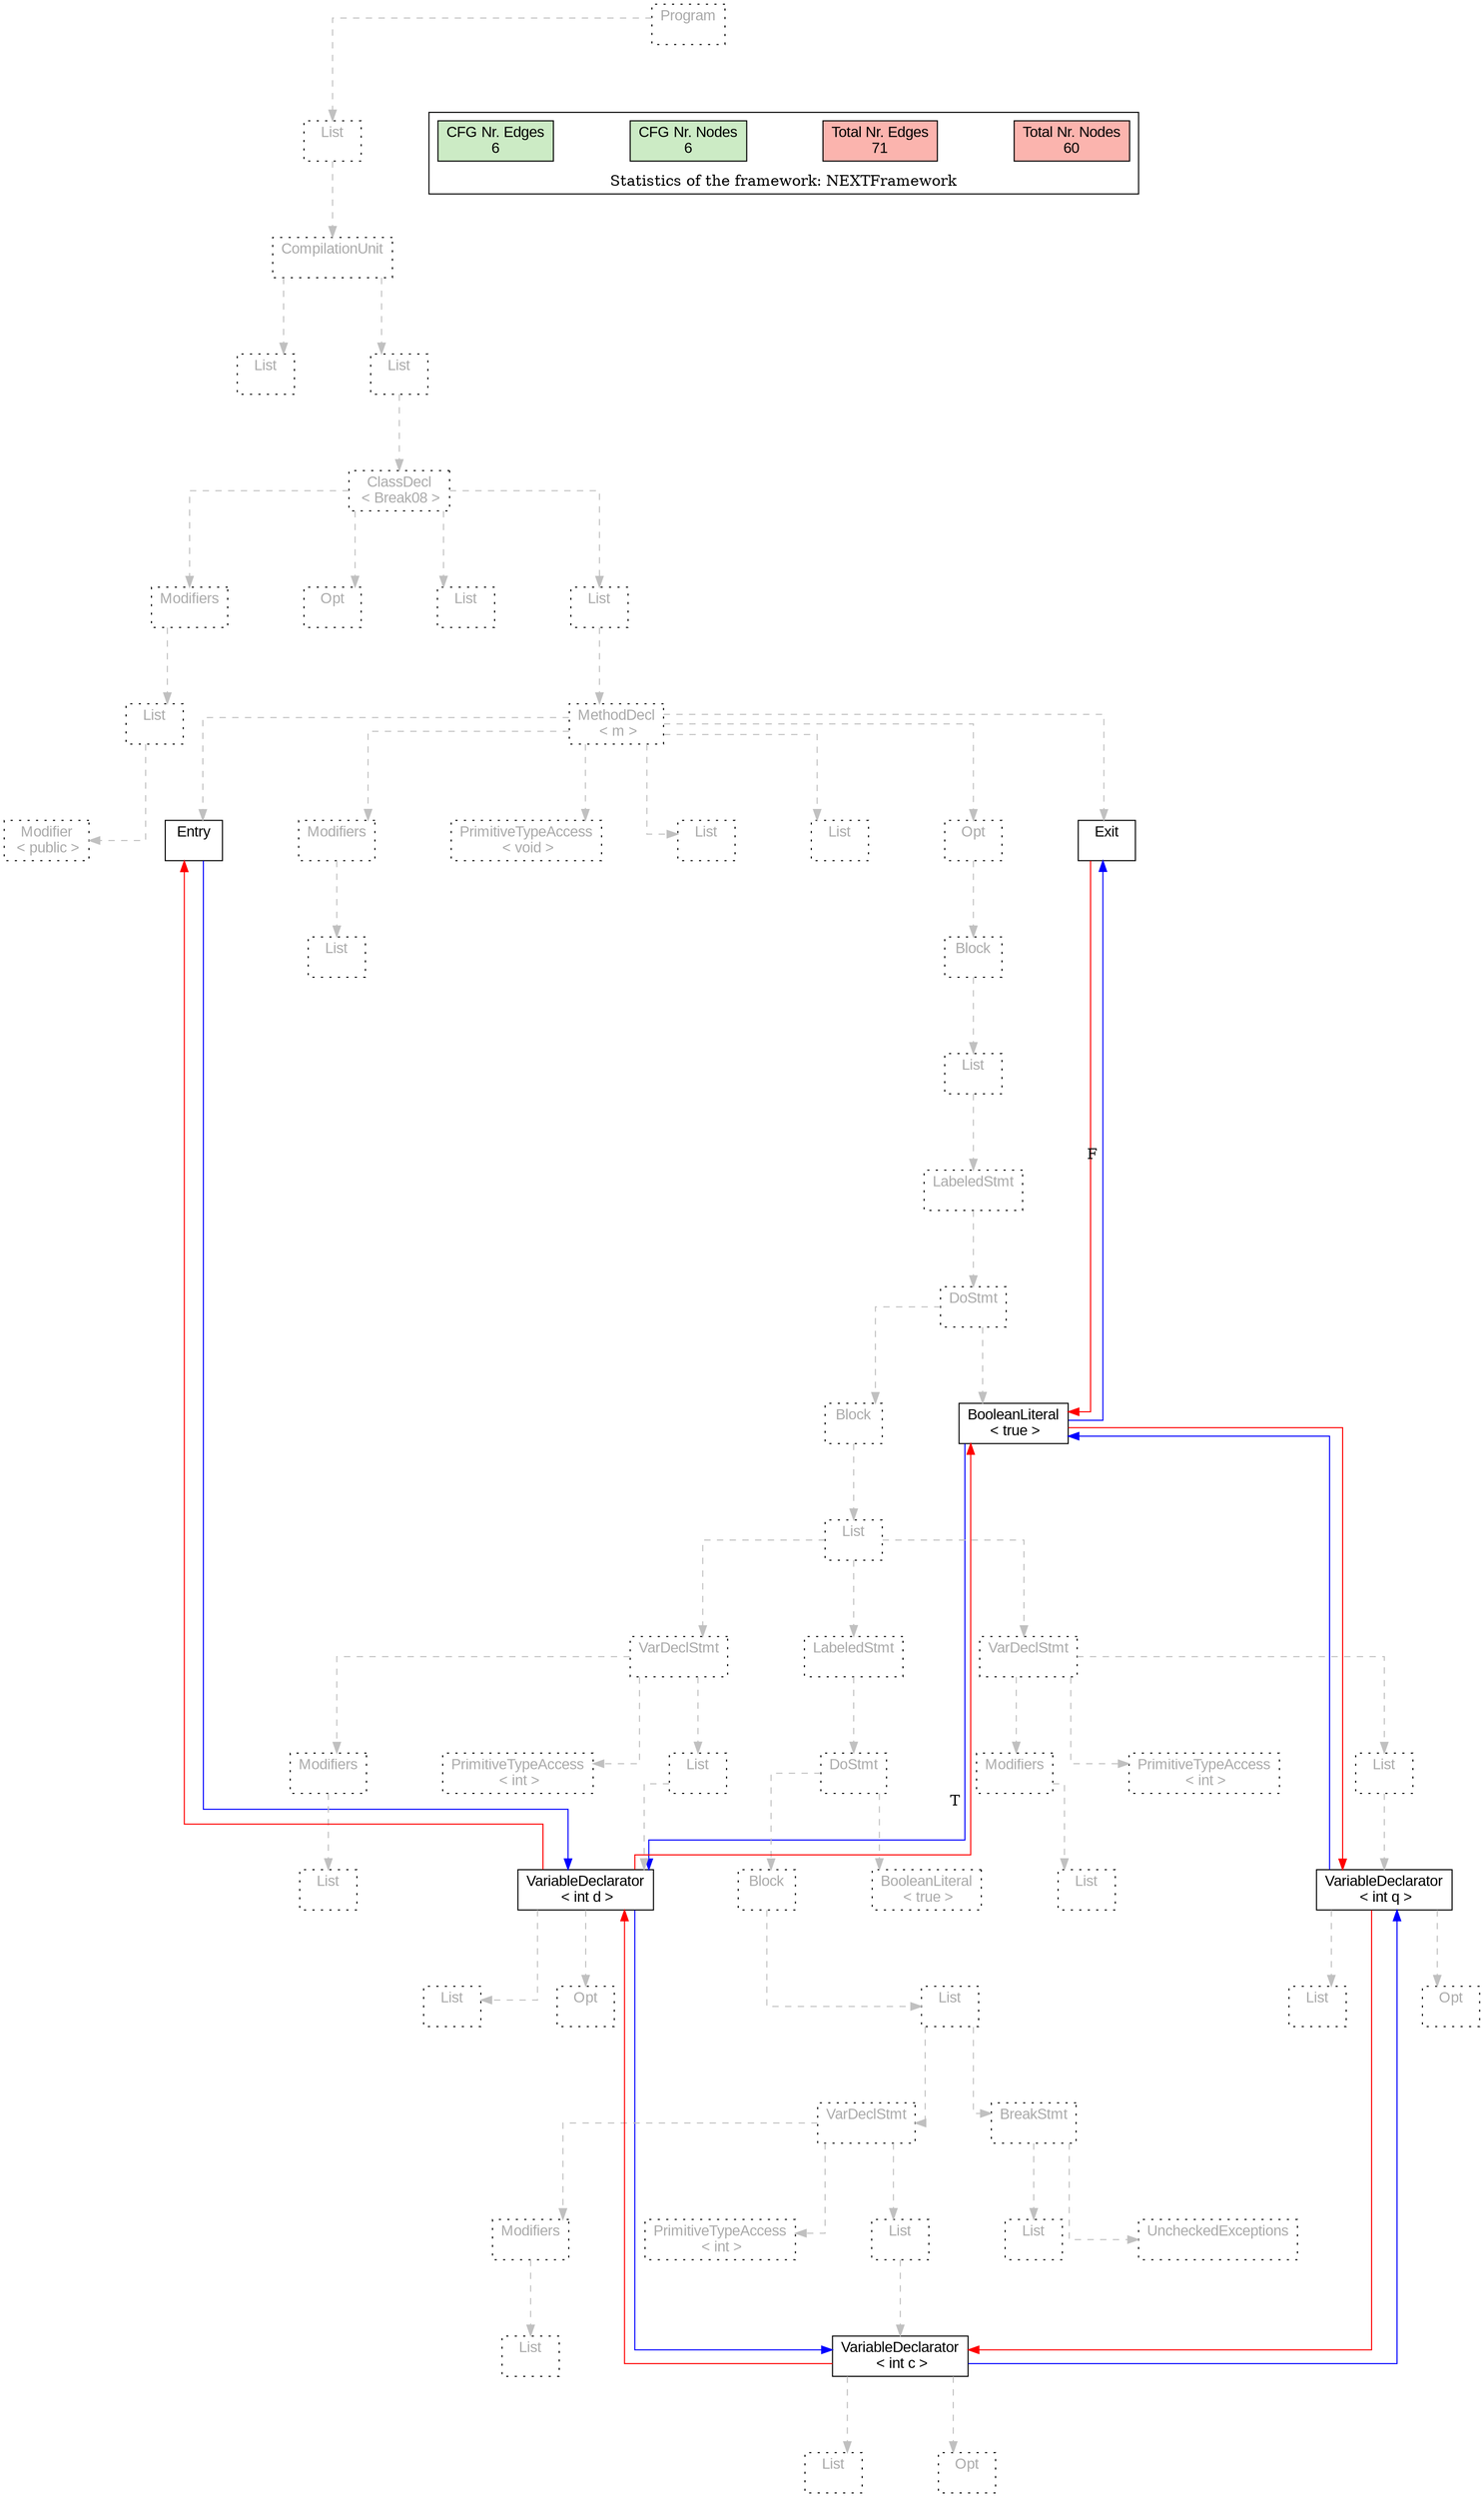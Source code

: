 digraph G {
graph [splines=ortho, nodesep="1", ranksep="1"]
node [shape=rect, fontname=Arial];
{ rank = same; "Program[0]"}
{ rank = same; "List[1]"}
{ rank = same; "CompilationUnit[2]"}
{ rank = same; "List[3]"; "List[4]"}
{ rank = same; "ClassDecl[5]"}
{ rank = same; "Modifiers[6]"; "Opt[9]"; "List[10]"; "List[11]"}
{ rank = same; "List[7]"; "MethodDecl[12]"}
{ rank = same; "Modifier[8]"; "Entry[13]"; "Modifiers[14]"; "PrimitiveTypeAccess[16]"; "List[17]"; "List[18]"; "Opt[19]"; "Exit[20]"}
{ rank = same; "List[15]"; "Block[20]"}
{ rank = same; "List[21]"}
{ rank = same; "LabeledStmt[22]"}
{ rank = same; "DoStmt[23]"}
{ rank = same; "Block[24]"; "BooleanLiteral[58]"}
{ rank = same; "List[25]"}
{ rank = same; "VarDeclStmt[26]"; "LabeledStmt[34]"; "VarDeclStmt[50]"}
{ rank = same; "Modifiers[27]"; "PrimitiveTypeAccess[29]"; "List[30]"; "DoStmt[35]"; "Modifiers[51]"; "PrimitiveTypeAccess[53]"; "List[54]"}
{ rank = same; "List[28]"; "VariableDeclarator[31]"; "Block[36]"; "BooleanLiteral[49]"; "List[52]"; "VariableDeclarator[55]"}
{ rank = same; "List[32]"; "Opt[33]"; "List[37]"; "List[56]"; "Opt[57]"}
{ rank = same; "VarDeclStmt[38]"; "BreakStmt[46]"}
{ rank = same; "Modifiers[39]"; "PrimitiveTypeAccess[41]"; "List[42]"; "List[48]"; "UncheckedExceptions[47]"}
{ rank = same; "List[40]"; "VariableDeclarator[43]"}
{ rank = same; "List[44]"; "Opt[45]"}
"Program[0]" [label="Program\n ", style= dotted   fillcolor="#eeeeee" fontcolor="#aaaaaa"  ]
"List[1]" [label="List\n ", style= dotted   fillcolor="#eeeeee" fontcolor="#aaaaaa"  ]
"CompilationUnit[2]" [label="CompilationUnit\n ", style= dotted   fillcolor="#eeeeee" fontcolor="#aaaaaa"  ]
"List[3]" [label="List\n ", style= dotted   fillcolor="#eeeeee" fontcolor="#aaaaaa"  ]
"List[4]" [label="List\n ", style= dotted   fillcolor="#eeeeee" fontcolor="#aaaaaa"  ]
"ClassDecl[5]" [label="ClassDecl\n < Break08 >", style= dotted   fillcolor="#eeeeee" fontcolor="#aaaaaa"  ]
"Modifiers[6]" [label="Modifiers\n ", style= dotted   fillcolor="#eeeeee" fontcolor="#aaaaaa"  ]
"List[7]" [label="List\n ", style= dotted   fillcolor="#eeeeee" fontcolor="#aaaaaa"  ]
"Modifier[8]" [label="Modifier\n < public >", style= dotted   fillcolor="#eeeeee" fontcolor="#aaaaaa"  ]
"Opt[9]" [label="Opt\n ", style= dotted   fillcolor="#eeeeee" fontcolor="#aaaaaa"  ]
"List[10]" [label="List\n ", style= dotted   fillcolor="#eeeeee" fontcolor="#aaaaaa"  ]
"List[11]" [label="List\n ", style= dotted   fillcolor="#eeeeee" fontcolor="#aaaaaa"  ]
"MethodDecl[12]" [label="MethodDecl\n < m >", style= dotted   fillcolor="#eeeeee" fontcolor="#aaaaaa"  ]
"Entry[13]" [label="Entry\n ", fillcolor=white   style=filled  ]
"Modifiers[14]" [label="Modifiers\n ", style= dotted   fillcolor="#eeeeee" fontcolor="#aaaaaa"  ]
"List[15]" [label="List\n ", style= dotted   fillcolor="#eeeeee" fontcolor="#aaaaaa"  ]
"PrimitiveTypeAccess[16]" [label="PrimitiveTypeAccess\n < void >", style= dotted   fillcolor="#eeeeee" fontcolor="#aaaaaa"  ]
"List[17]" [label="List\n ", style= dotted   fillcolor="#eeeeee" fontcolor="#aaaaaa"  ]
"List[18]" [label="List\n ", style= dotted   fillcolor="#eeeeee" fontcolor="#aaaaaa"  ]
"Opt[19]" [label="Opt\n ", style= dotted   fillcolor="#eeeeee" fontcolor="#aaaaaa"  ]
"Block[20]" [label="Block\n ", style= dotted   fillcolor="#eeeeee" fontcolor="#aaaaaa"  ]
"List[21]" [label="List\n ", style= dotted   fillcolor="#eeeeee" fontcolor="#aaaaaa"  ]
"LabeledStmt[22]" [label="LabeledStmt\n ", style= dotted   fillcolor="#eeeeee" fontcolor="#aaaaaa"  ]
"DoStmt[23]" [label="DoStmt\n ", style= dotted   fillcolor="#eeeeee" fontcolor="#aaaaaa"  ]
"Block[24]" [label="Block\n ", style= dotted   fillcolor="#eeeeee" fontcolor="#aaaaaa"  ]
"List[25]" [label="List\n ", style= dotted   fillcolor="#eeeeee" fontcolor="#aaaaaa"  ]
"VarDeclStmt[26]" [label="VarDeclStmt\n ", style= dotted   fillcolor="#eeeeee" fontcolor="#aaaaaa"  ]
"Modifiers[27]" [label="Modifiers\n ", style= dotted   fillcolor="#eeeeee" fontcolor="#aaaaaa"  ]
"List[28]" [label="List\n ", style= dotted   fillcolor="#eeeeee" fontcolor="#aaaaaa"  ]
"PrimitiveTypeAccess[29]" [label="PrimitiveTypeAccess\n < int >", style= dotted   fillcolor="#eeeeee" fontcolor="#aaaaaa"  ]
"List[30]" [label="List\n ", style= dotted   fillcolor="#eeeeee" fontcolor="#aaaaaa"  ]
"VariableDeclarator[31]" [label="VariableDeclarator\n < int d >", fillcolor=white   style=filled  ]
"List[32]" [label="List\n ", style= dotted   fillcolor="#eeeeee" fontcolor="#aaaaaa"  ]
"Opt[33]" [label="Opt\n ", style= dotted   fillcolor="#eeeeee" fontcolor="#aaaaaa"  ]
"LabeledStmt[34]" [label="LabeledStmt\n ", style= dotted   fillcolor="#eeeeee" fontcolor="#aaaaaa"  ]
"DoStmt[35]" [label="DoStmt\n ", style= dotted   fillcolor="#eeeeee" fontcolor="#aaaaaa"  ]
"Block[36]" [label="Block\n ", style= dotted   fillcolor="#eeeeee" fontcolor="#aaaaaa"  ]
"List[37]" [label="List\n ", style= dotted   fillcolor="#eeeeee" fontcolor="#aaaaaa"  ]
"VarDeclStmt[38]" [label="VarDeclStmt\n ", style= dotted   fillcolor="#eeeeee" fontcolor="#aaaaaa"  ]
"Modifiers[39]" [label="Modifiers\n ", style= dotted   fillcolor="#eeeeee" fontcolor="#aaaaaa"  ]
"List[40]" [label="List\n ", style= dotted   fillcolor="#eeeeee" fontcolor="#aaaaaa"  ]
"PrimitiveTypeAccess[41]" [label="PrimitiveTypeAccess\n < int >", style= dotted   fillcolor="#eeeeee" fontcolor="#aaaaaa"  ]
"List[42]" [label="List\n ", style= dotted   fillcolor="#eeeeee" fontcolor="#aaaaaa"  ]
"VariableDeclarator[43]" [label="VariableDeclarator\n < int c >", fillcolor=white   style=filled  ]
"List[44]" [label="List\n ", style= dotted   fillcolor="#eeeeee" fontcolor="#aaaaaa"  ]
"Opt[45]" [label="Opt\n ", style= dotted   fillcolor="#eeeeee" fontcolor="#aaaaaa"  ]
"BreakStmt[46]" [label="BreakStmt\n ", style= dotted   fillcolor="#eeeeee" fontcolor="#aaaaaa"  ]
"List[48]" [label="List\n ", style= dotted   fillcolor="#eeeeee" fontcolor="#aaaaaa"  ]
"UncheckedExceptions[47]" [label="UncheckedExceptions\n ", style= dotted   fillcolor="#eeeeee" fontcolor="#aaaaaa"  ]
"BooleanLiteral[49]" [label="BooleanLiteral\n < true >", style= dotted   fillcolor="#eeeeee" fontcolor="#aaaaaa"  ]
"VarDeclStmt[50]" [label="VarDeclStmt\n ", style= dotted   fillcolor="#eeeeee" fontcolor="#aaaaaa"  ]
"Modifiers[51]" [label="Modifiers\n ", style= dotted   fillcolor="#eeeeee" fontcolor="#aaaaaa"  ]
"List[52]" [label="List\n ", style= dotted   fillcolor="#eeeeee" fontcolor="#aaaaaa"  ]
"PrimitiveTypeAccess[53]" [label="PrimitiveTypeAccess\n < int >", style= dotted   fillcolor="#eeeeee" fontcolor="#aaaaaa"  ]
"List[54]" [label="List\n ", style= dotted   fillcolor="#eeeeee" fontcolor="#aaaaaa"  ]
"VariableDeclarator[55]" [label="VariableDeclarator\n < int q >", fillcolor=white   style=filled  ]
"List[56]" [label="List\n ", style= dotted   fillcolor="#eeeeee" fontcolor="#aaaaaa"  ]
"Opt[57]" [label="Opt\n ", style= dotted   fillcolor="#eeeeee" fontcolor="#aaaaaa"  ]
"BooleanLiteral[58]" [label="BooleanLiteral\n < true >", fillcolor=white   style=filled  ]
"Exit[20]" [label="Exit\n ", fillcolor=white   style=filled  ]
"CompilationUnit[2]" -> "List[3]" [style=dashed, color=gray]
"List[7]" -> "Modifier[8]" [style=dashed, color=gray]
"Modifiers[6]" -> "List[7]" [style=dashed, color=gray]
"ClassDecl[5]" -> "Modifiers[6]" [style=dashed, color=gray]
"ClassDecl[5]" -> "Opt[9]" [style=dashed, color=gray]
"ClassDecl[5]" -> "List[10]" [style=dashed, color=gray]
"MethodDecl[12]" -> "Entry[13]" [style=dashed, color=gray]
"Modifiers[14]" -> "List[15]" [style=dashed, color=gray]
"MethodDecl[12]" -> "Modifiers[14]" [style=dashed, color=gray]
"MethodDecl[12]" -> "PrimitiveTypeAccess[16]" [style=dashed, color=gray]
"MethodDecl[12]" -> "List[17]" [style=dashed, color=gray]
"MethodDecl[12]" -> "List[18]" [style=dashed, color=gray]
"Modifiers[27]" -> "List[28]" [style=dashed, color=gray]
"VarDeclStmt[26]" -> "Modifiers[27]" [style=dashed, color=gray]
"VarDeclStmt[26]" -> "PrimitiveTypeAccess[29]" [style=dashed, color=gray]
"VariableDeclarator[31]" -> "List[32]" [style=dashed, color=gray]
"VariableDeclarator[31]" -> "Opt[33]" [style=dashed, color=gray]
"List[30]" -> "VariableDeclarator[31]" [style=dashed, color=gray]
"VarDeclStmt[26]" -> "List[30]" [style=dashed, color=gray]
"List[25]" -> "VarDeclStmt[26]" [style=dashed, color=gray]
"Modifiers[39]" -> "List[40]" [style=dashed, color=gray]
"VarDeclStmt[38]" -> "Modifiers[39]" [style=dashed, color=gray]
"VarDeclStmt[38]" -> "PrimitiveTypeAccess[41]" [style=dashed, color=gray]
"VariableDeclarator[43]" -> "List[44]" [style=dashed, color=gray]
"VariableDeclarator[43]" -> "Opt[45]" [style=dashed, color=gray]
"List[42]" -> "VariableDeclarator[43]" [style=dashed, color=gray]
"VarDeclStmt[38]" -> "List[42]" [style=dashed, color=gray]
"List[37]" -> "VarDeclStmt[38]" [style=dashed, color=gray]
"BreakStmt[46]" -> "List[48]" [style=dashed, color=gray]
"BreakStmt[46]" -> "UncheckedExceptions[47]" [style=dashed, color=gray]
"List[37]" -> "BreakStmt[46]" [style=dashed, color=gray]
"Block[36]" -> "List[37]" [style=dashed, color=gray]
"DoStmt[35]" -> "Block[36]" [style=dashed, color=gray]
"DoStmt[35]" -> "BooleanLiteral[49]" [style=dashed, color=gray]
"LabeledStmt[34]" -> "DoStmt[35]" [style=dashed, color=gray]
"List[25]" -> "LabeledStmt[34]" [style=dashed, color=gray]
"Modifiers[51]" -> "List[52]" [style=dashed, color=gray]
"VarDeclStmt[50]" -> "Modifiers[51]" [style=dashed, color=gray]
"VarDeclStmt[50]" -> "PrimitiveTypeAccess[53]" [style=dashed, color=gray]
"VariableDeclarator[55]" -> "List[56]" [style=dashed, color=gray]
"VariableDeclarator[55]" -> "Opt[57]" [style=dashed, color=gray]
"List[54]" -> "VariableDeclarator[55]" [style=dashed, color=gray]
"VarDeclStmt[50]" -> "List[54]" [style=dashed, color=gray]
"List[25]" -> "VarDeclStmt[50]" [style=dashed, color=gray]
"Block[24]" -> "List[25]" [style=dashed, color=gray]
"DoStmt[23]" -> "Block[24]" [style=dashed, color=gray]
"DoStmt[23]" -> "BooleanLiteral[58]" [style=dashed, color=gray]
"LabeledStmt[22]" -> "DoStmt[23]" [style=dashed, color=gray]
"List[21]" -> "LabeledStmt[22]" [style=dashed, color=gray]
"Block[20]" -> "List[21]" [style=dashed, color=gray]
"Opt[19]" -> "Block[20]" [style=dashed, color=gray]
"MethodDecl[12]" -> "Opt[19]" [style=dashed, color=gray]
"MethodDecl[12]" -> "Exit[20]" [style=dashed, color=gray]
"List[11]" -> "MethodDecl[12]" [style=dashed, color=gray]
"ClassDecl[5]" -> "List[11]" [style=dashed, color=gray]
"List[4]" -> "ClassDecl[5]" [style=dashed, color=gray]
"CompilationUnit[2]" -> "List[4]" [style=dashed, color=gray]
"List[1]" -> "CompilationUnit[2]" [style=dashed, color=gray]
"Program[0]" -> "List[1]" [style=dashed, color=gray]
"Exit[20]" -> "BooleanLiteral[58]" [color=red, constraint=false]
"BooleanLiteral[58]" -> "VariableDeclarator[31]" [color=blue, constraint=false, xlabel="T "] 
"BooleanLiteral[58]" -> "Exit[20]" [color=blue, constraint=false, xlabel="F "] 
"BooleanLiteral[58]" -> "VariableDeclarator[55]" [color=red, constraint=false]
"VariableDeclarator[55]" -> "BooleanLiteral[58]" [color=blue, constraint=false, xlabel=" "] 
"VariableDeclarator[55]" -> "VariableDeclarator[43]" [color=red, constraint=false]
"VariableDeclarator[43]" -> "VariableDeclarator[55]" [color=blue, constraint=false, xlabel=" "] 
"VariableDeclarator[43]" -> "VariableDeclarator[31]" [color=red, constraint=false]
"VariableDeclarator[31]" -> "VariableDeclarator[43]" [color=blue, constraint=false, xlabel=" "] 
"VariableDeclarator[31]" -> "Entry[13]" [color=red, constraint=false]
"VariableDeclarator[31]" -> "BooleanLiteral[58]" [color=red, constraint=false]
"Entry[13]" -> "VariableDeclarator[31]" [color=blue, constraint=false, xlabel=" "] 
"List[3]" -> "List[4]" [style=invis]
"Modifiers[6]" -> "Opt[9]" -> "List[10]" -> "List[11]" [style=invis]
"Entry[13]" -> "Modifiers[14]" -> "PrimitiveTypeAccess[16]" -> "List[17]" -> "List[18]" -> "Opt[19]" -> "Exit[20]" [style=invis]
"Block[24]" -> "BooleanLiteral[58]" [style=invis]
"VarDeclStmt[26]" -> "LabeledStmt[34]" -> "VarDeclStmt[50]" [style=invis]
"Modifiers[27]" -> "PrimitiveTypeAccess[29]" -> "List[30]" [style=invis]
"List[32]" -> "Opt[33]" [style=invis]
"Block[36]" -> "BooleanLiteral[49]" [style=invis]
"VarDeclStmt[38]" -> "BreakStmt[46]" [style=invis]
"Modifiers[39]" -> "PrimitiveTypeAccess[41]" -> "List[42]" [style=invis]
"List[44]" -> "Opt[45]" [style=invis]
"Modifiers[51]" -> "PrimitiveTypeAccess[53]" -> "List[54]" [style=invis]
"List[56]" -> "Opt[57]" [style=invis]

subgraph cluster_legend {
{node [style=filled, fillcolor=1, colorscheme="pastel13"]
Nodes [label="Total Nr. Nodes
60", fillcolor=1]
Edges [label="Total Nr. Edges
71", fillcolor=1]
NodesCFG [label="CFG Nr. Nodes
6", fillcolor=3]
EdgesCFG [label="CFG Nr. Edges
6", fillcolor=3]
Nodes-> "Program[0]" -> NodesCFG  [style="invis"]
Edges -> "Program[0]" ->EdgesCFG [style="invis"]}
label = "Statistics of the framework: NEXTFramework"
style="solid"
ranksep=0.05
nodesep=0.01
labelloc = b
len=2
}}